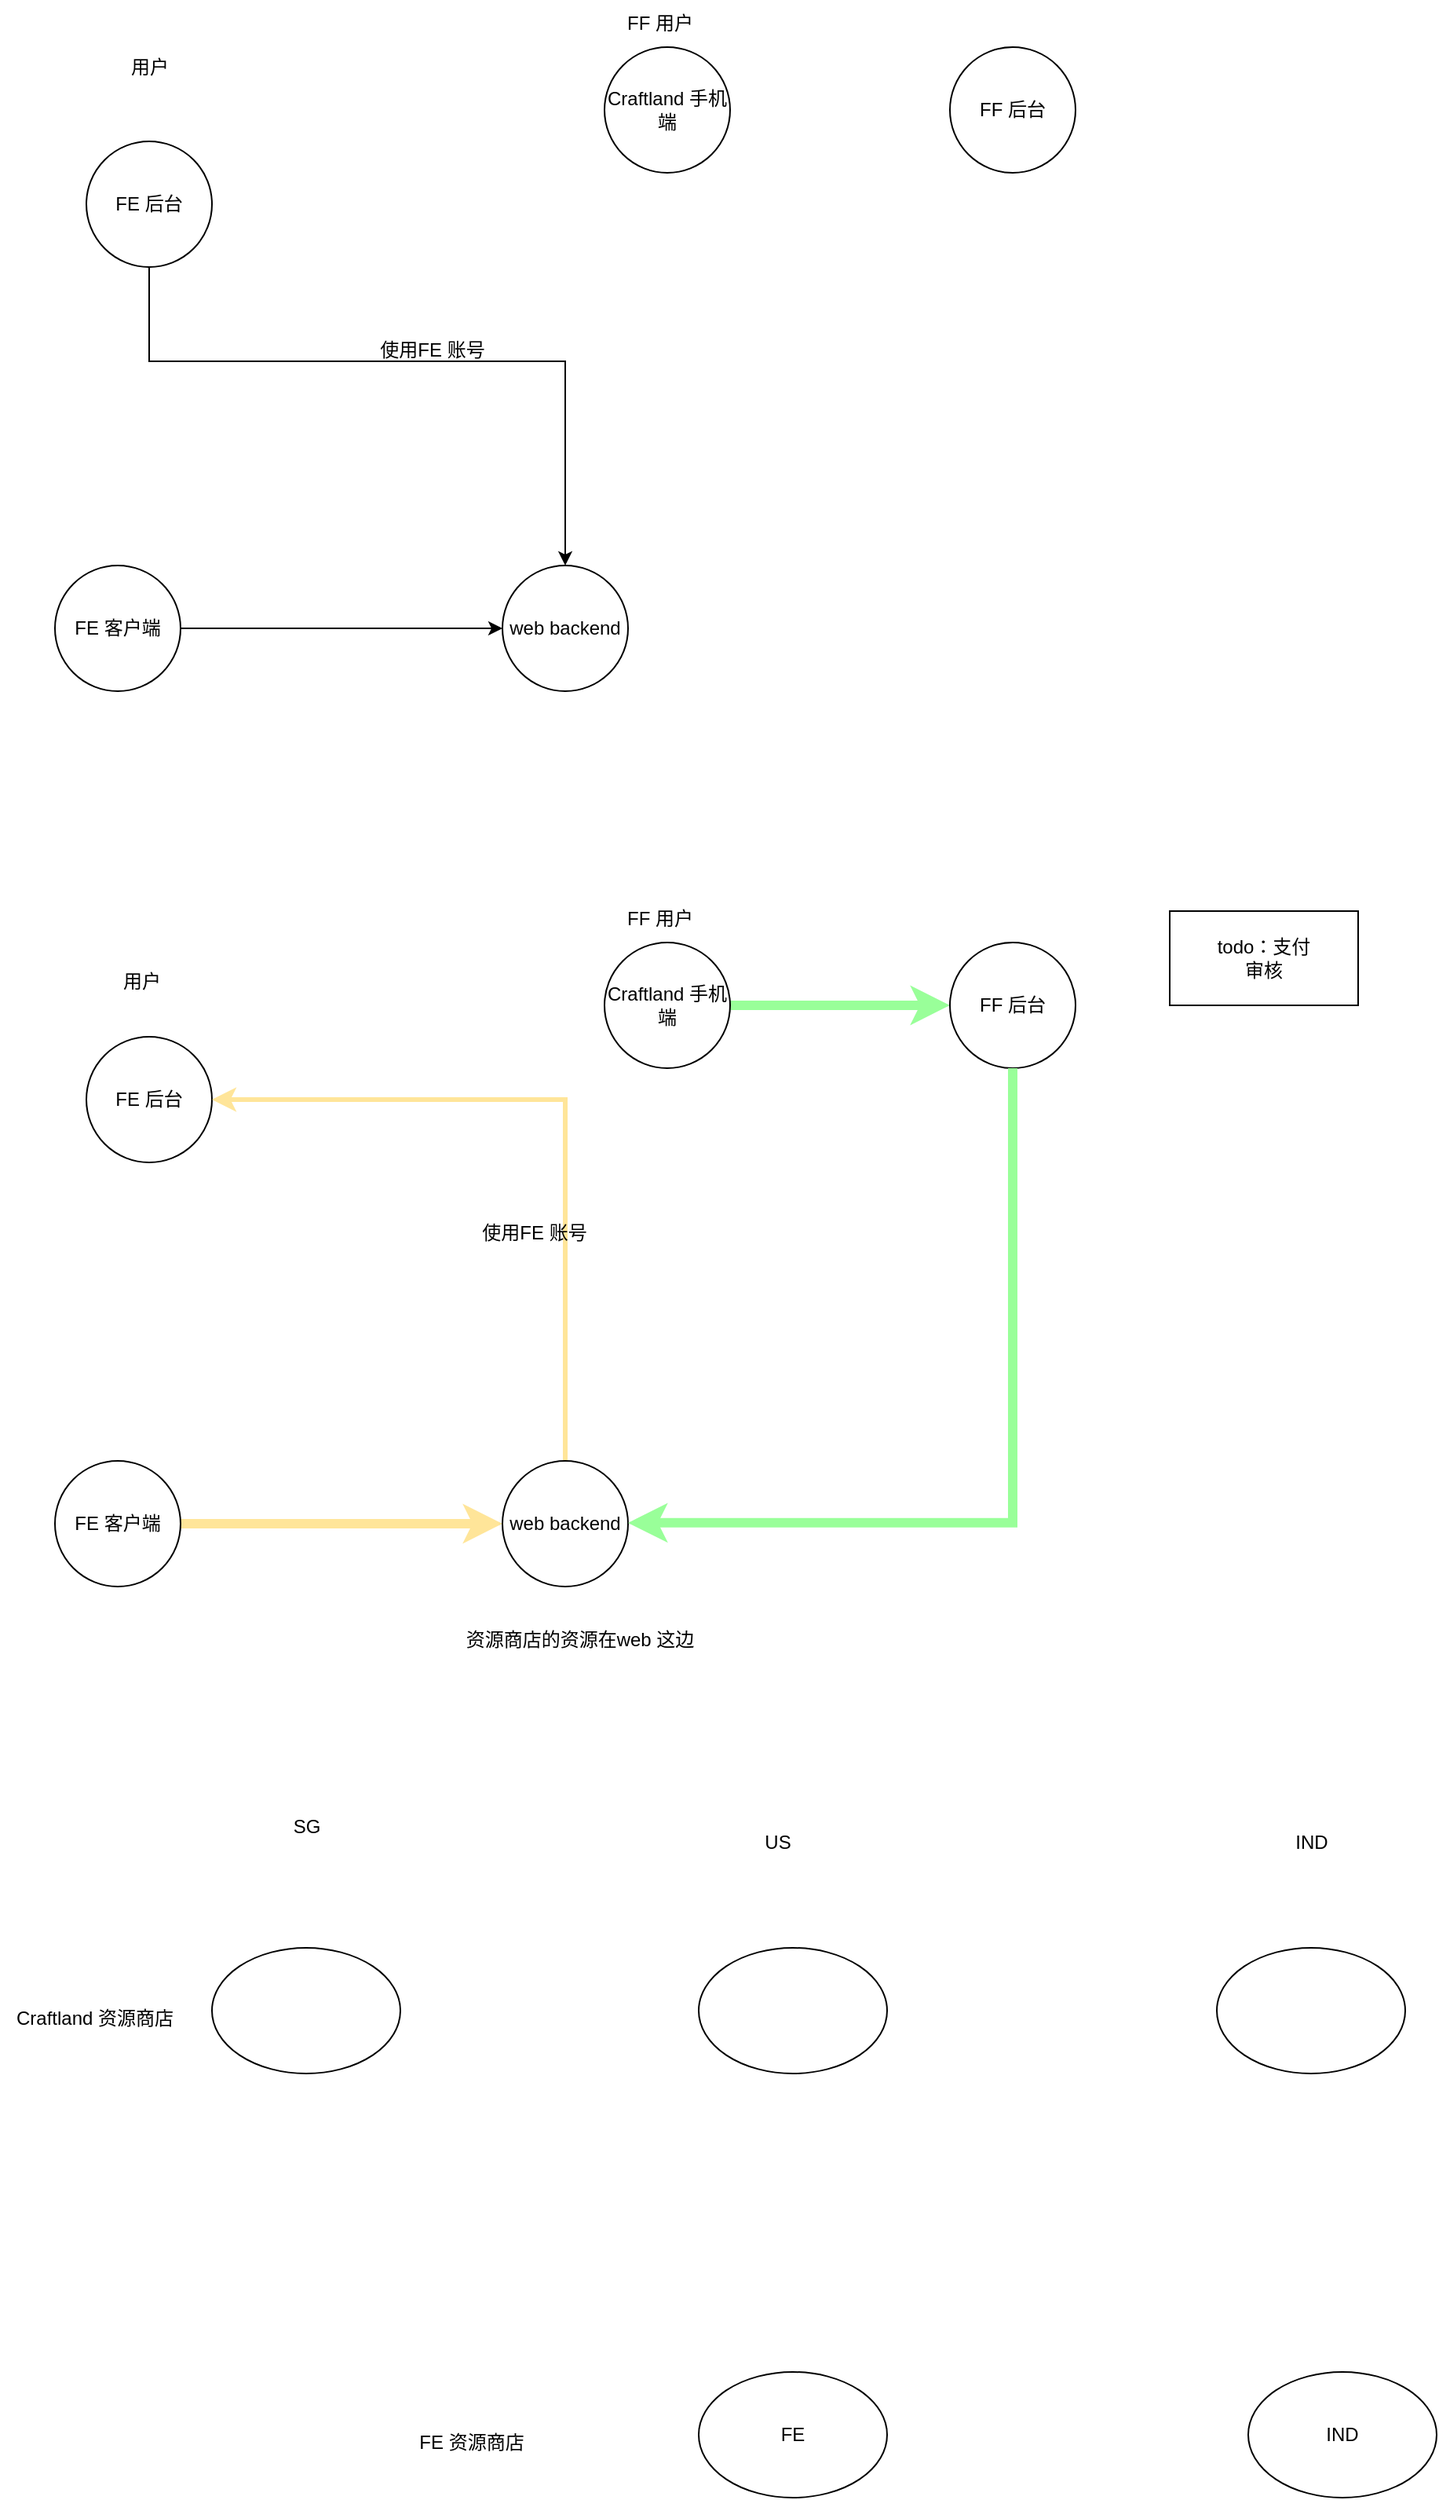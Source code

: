 <mxfile version="25.0.1">
  <diagram name="Page-1" id="9W4bwt2Miu3cg4uw8FLi">
    <mxGraphModel dx="1502" dy="865" grid="1" gridSize="10" guides="1" tooltips="1" connect="1" arrows="1" fold="1" page="1" pageScale="1" pageWidth="827" pageHeight="1169" math="0" shadow="0">
      <root>
        <mxCell id="0" />
        <mxCell id="1" parent="0" />
        <mxCell id="-WVo8tm-4n6SNPtc3tLT-7" style="edgeStyle=orthogonalEdgeStyle;rounded=0;orthogonalLoop=1;jettySize=auto;html=1;entryX=0.5;entryY=0;entryDx=0;entryDy=0;" edge="1" parent="1" source="-WVo8tm-4n6SNPtc3tLT-1" target="-WVo8tm-4n6SNPtc3tLT-3">
          <mxGeometry relative="1" as="geometry">
            <Array as="points">
              <mxPoint x="140" y="340" />
              <mxPoint x="405" y="340" />
            </Array>
          </mxGeometry>
        </mxCell>
        <mxCell id="-WVo8tm-4n6SNPtc3tLT-1" value="FE 后台" style="ellipse;whiteSpace=wrap;html=1;aspect=fixed;" vertex="1" parent="1">
          <mxGeometry x="100" y="200" width="80" height="80" as="geometry" />
        </mxCell>
        <mxCell id="-WVo8tm-4n6SNPtc3tLT-6" style="edgeStyle=orthogonalEdgeStyle;rounded=0;orthogonalLoop=1;jettySize=auto;html=1;entryX=0;entryY=0.5;entryDx=0;entryDy=0;" edge="1" parent="1" source="-WVo8tm-4n6SNPtc3tLT-2" target="-WVo8tm-4n6SNPtc3tLT-3">
          <mxGeometry relative="1" as="geometry" />
        </mxCell>
        <mxCell id="-WVo8tm-4n6SNPtc3tLT-2" value="FE 客户端" style="ellipse;whiteSpace=wrap;html=1;aspect=fixed;" vertex="1" parent="1">
          <mxGeometry x="80" y="470" width="80" height="80" as="geometry" />
        </mxCell>
        <mxCell id="-WVo8tm-4n6SNPtc3tLT-3" value="web backend" style="ellipse;whiteSpace=wrap;html=1;" vertex="1" parent="1">
          <mxGeometry x="365" y="470" width="80" height="80" as="geometry" />
        </mxCell>
        <mxCell id="-WVo8tm-4n6SNPtc3tLT-4" value="Craftland 手机端" style="ellipse;whiteSpace=wrap;html=1;" vertex="1" parent="1">
          <mxGeometry x="430" y="140" width="80" height="80" as="geometry" />
        </mxCell>
        <mxCell id="-WVo8tm-4n6SNPtc3tLT-5" value="FF 后台" style="ellipse;whiteSpace=wrap;html=1;" vertex="1" parent="1">
          <mxGeometry x="650" y="140" width="80" height="80" as="geometry" />
        </mxCell>
        <mxCell id="-WVo8tm-4n6SNPtc3tLT-8" value="使用FE 账号" style="text;html=1;align=center;verticalAlign=middle;resizable=0;points=[];autosize=1;strokeColor=none;fillColor=none;" vertex="1" parent="1">
          <mxGeometry x="275" y="318" width="90" height="30" as="geometry" />
        </mxCell>
        <mxCell id="-WVo8tm-4n6SNPtc3tLT-10" value="用户" style="text;html=1;align=center;verticalAlign=middle;resizable=0;points=[];autosize=1;strokeColor=none;fillColor=none;" vertex="1" parent="1">
          <mxGeometry x="115" y="138" width="50" height="30" as="geometry" />
        </mxCell>
        <mxCell id="-WVo8tm-4n6SNPtc3tLT-13" value="FF 用户" style="text;html=1;align=center;verticalAlign=middle;resizable=0;points=[];autosize=1;strokeColor=none;fillColor=none;" vertex="1" parent="1">
          <mxGeometry x="430" y="110" width="70" height="30" as="geometry" />
        </mxCell>
        <mxCell id="-WVo8tm-4n6SNPtc3tLT-15" value="FE 后台" style="ellipse;whiteSpace=wrap;html=1;aspect=fixed;" vertex="1" parent="1">
          <mxGeometry x="100" y="770" width="80" height="80" as="geometry" />
        </mxCell>
        <mxCell id="-WVo8tm-4n6SNPtc3tLT-16" style="edgeStyle=orthogonalEdgeStyle;rounded=0;orthogonalLoop=1;jettySize=auto;html=1;entryX=0;entryY=0.5;entryDx=0;entryDy=0;strokeColor=#FFE599;strokeWidth=6;" edge="1" parent="1" source="-WVo8tm-4n6SNPtc3tLT-17" target="-WVo8tm-4n6SNPtc3tLT-18">
          <mxGeometry relative="1" as="geometry" />
        </mxCell>
        <mxCell id="-WVo8tm-4n6SNPtc3tLT-17" value="FE 客户端" style="ellipse;whiteSpace=wrap;html=1;aspect=fixed;" vertex="1" parent="1">
          <mxGeometry x="80" y="1040" width="80" height="80" as="geometry" />
        </mxCell>
        <mxCell id="-WVo8tm-4n6SNPtc3tLT-28" style="edgeStyle=orthogonalEdgeStyle;rounded=0;orthogonalLoop=1;jettySize=auto;html=1;exitX=0.5;exitY=0;exitDx=0;exitDy=0;entryX=1;entryY=0.5;entryDx=0;entryDy=0;strokeColor=#FFE599;strokeWidth=3;" edge="1" parent="1" source="-WVo8tm-4n6SNPtc3tLT-18" target="-WVo8tm-4n6SNPtc3tLT-15">
          <mxGeometry relative="1" as="geometry" />
        </mxCell>
        <mxCell id="-WVo8tm-4n6SNPtc3tLT-18" value="web backend" style="ellipse;whiteSpace=wrap;html=1;" vertex="1" parent="1">
          <mxGeometry x="365" y="1040" width="80" height="80" as="geometry" />
        </mxCell>
        <mxCell id="-WVo8tm-4n6SNPtc3tLT-24" style="edgeStyle=orthogonalEdgeStyle;rounded=0;orthogonalLoop=1;jettySize=auto;html=1;strokeColor=#99FF99;strokeWidth=6;" edge="1" parent="1" source="-WVo8tm-4n6SNPtc3tLT-19" target="-WVo8tm-4n6SNPtc3tLT-20">
          <mxGeometry relative="1" as="geometry" />
        </mxCell>
        <mxCell id="-WVo8tm-4n6SNPtc3tLT-19" value="Craftland 手机端" style="ellipse;whiteSpace=wrap;html=1;" vertex="1" parent="1">
          <mxGeometry x="430" y="710" width="80" height="80" as="geometry" />
        </mxCell>
        <mxCell id="-WVo8tm-4n6SNPtc3tLT-20" value="FF 后台" style="ellipse;whiteSpace=wrap;html=1;" vertex="1" parent="1">
          <mxGeometry x="650" y="710" width="80" height="80" as="geometry" />
        </mxCell>
        <mxCell id="-WVo8tm-4n6SNPtc3tLT-21" value="使用FE 账号" style="text;html=1;align=center;verticalAlign=middle;resizable=0;points=[];autosize=1;strokeColor=none;fillColor=none;" vertex="1" parent="1">
          <mxGeometry x="340" y="880" width="90" height="30" as="geometry" />
        </mxCell>
        <mxCell id="-WVo8tm-4n6SNPtc3tLT-22" value="用户" style="text;html=1;align=center;verticalAlign=middle;resizable=0;points=[];autosize=1;strokeColor=none;fillColor=none;" vertex="1" parent="1">
          <mxGeometry x="110" y="720" width="50" height="30" as="geometry" />
        </mxCell>
        <mxCell id="-WVo8tm-4n6SNPtc3tLT-23" value="FF 用户" style="text;html=1;align=center;verticalAlign=middle;resizable=0;points=[];autosize=1;strokeColor=none;fillColor=none;" vertex="1" parent="1">
          <mxGeometry x="430" y="680" width="70" height="30" as="geometry" />
        </mxCell>
        <mxCell id="-WVo8tm-4n6SNPtc3tLT-25" style="edgeStyle=orthogonalEdgeStyle;rounded=0;orthogonalLoop=1;jettySize=auto;html=1;entryX=0.913;entryY=0.243;entryDx=0;entryDy=0;entryPerimeter=0;strokeColor=#99FF99;strokeWidth=6;" edge="1" parent="1">
          <mxGeometry relative="1" as="geometry">
            <mxPoint x="690" y="790" as="sourcePoint" />
            <mxPoint x="445.0" y="1079.44" as="targetPoint" />
            <Array as="points">
              <mxPoint x="690" y="1079" />
            </Array>
          </mxGeometry>
        </mxCell>
        <mxCell id="-WVo8tm-4n6SNPtc3tLT-29" value="资源商店的资源在web 这边" style="text;html=1;align=center;verticalAlign=middle;resizable=0;points=[];autosize=1;strokeColor=none;fillColor=none;" vertex="1" parent="1">
          <mxGeometry x="329" y="1139" width="170" height="30" as="geometry" />
        </mxCell>
        <mxCell id="-WVo8tm-4n6SNPtc3tLT-30" value="todo：支付&lt;div&gt;审核&lt;/div&gt;" style="whiteSpace=wrap;html=1;" vertex="1" parent="1">
          <mxGeometry x="790" y="690" width="120" height="60" as="geometry" />
        </mxCell>
        <mxCell id="-WVo8tm-4n6SNPtc3tLT-32" value="" style="ellipse;whiteSpace=wrap;html=1;" vertex="1" parent="1">
          <mxGeometry x="180" y="1350" width="120" height="80" as="geometry" />
        </mxCell>
        <mxCell id="-WVo8tm-4n6SNPtc3tLT-33" value="" style="ellipse;whiteSpace=wrap;html=1;" vertex="1" parent="1">
          <mxGeometry x="490" y="1350" width="120" height="80" as="geometry" />
        </mxCell>
        <mxCell id="-WVo8tm-4n6SNPtc3tLT-34" value="" style="ellipse;whiteSpace=wrap;html=1;" vertex="1" parent="1">
          <mxGeometry x="820" y="1350" width="120" height="80" as="geometry" />
        </mxCell>
        <mxCell id="-WVo8tm-4n6SNPtc3tLT-35" value="SG" style="text;html=1;align=center;verticalAlign=middle;resizable=0;points=[];autosize=1;strokeColor=none;fillColor=none;" vertex="1" parent="1">
          <mxGeometry x="220" y="1258" width="40" height="30" as="geometry" />
        </mxCell>
        <mxCell id="-WVo8tm-4n6SNPtc3tLT-36" value="US" style="text;html=1;align=center;verticalAlign=middle;resizable=0;points=[];autosize=1;strokeColor=none;fillColor=none;" vertex="1" parent="1">
          <mxGeometry x="520" y="1268" width="40" height="30" as="geometry" />
        </mxCell>
        <mxCell id="-WVo8tm-4n6SNPtc3tLT-37" value="IND" style="text;html=1;align=center;verticalAlign=middle;resizable=0;points=[];autosize=1;strokeColor=none;fillColor=none;" vertex="1" parent="1">
          <mxGeometry x="860" y="1268" width="40" height="30" as="geometry" />
        </mxCell>
        <mxCell id="-WVo8tm-4n6SNPtc3tLT-38" value="Craftland 资源商店" style="text;html=1;align=center;verticalAlign=middle;resizable=0;points=[];autosize=1;strokeColor=none;fillColor=none;" vertex="1" parent="1">
          <mxGeometry x="45" y="1380" width="120" height="30" as="geometry" />
        </mxCell>
        <mxCell id="-WVo8tm-4n6SNPtc3tLT-40" value="FE" style="ellipse;whiteSpace=wrap;html=1;" vertex="1" parent="1">
          <mxGeometry x="490" y="1620" width="120" height="80" as="geometry" />
        </mxCell>
        <mxCell id="-WVo8tm-4n6SNPtc3tLT-41" value="FE 资源商店" style="text;html=1;align=center;verticalAlign=middle;resizable=0;points=[];autosize=1;strokeColor=none;fillColor=none;" vertex="1" parent="1">
          <mxGeometry x="300" y="1650" width="90" height="30" as="geometry" />
        </mxCell>
        <mxCell id="-WVo8tm-4n6SNPtc3tLT-42" value="IND" style="ellipse;whiteSpace=wrap;html=1;" vertex="1" parent="1">
          <mxGeometry x="840" y="1620" width="120" height="80" as="geometry" />
        </mxCell>
      </root>
    </mxGraphModel>
  </diagram>
</mxfile>
